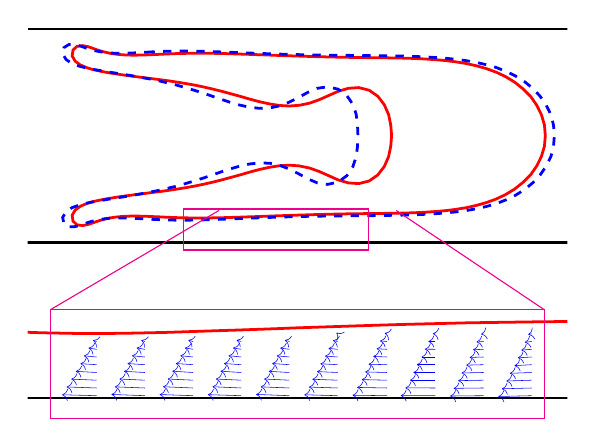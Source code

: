 \begin{tikzpicture}[scale=1.0]

\begin{axis}[
  at = {(0,0)},
  hide axis,
  axis equal image,
  xmin = +38,
  xmax = +50.5,
  ymin = -2.7,
  ymax = +2.5,
%  xtick = \empty,
%  ytick = \empty,
]

% 796th time step in file
%'~/projects/brinkman/vesicle_code/results/choke1VesLong/beta1em3RA0p20/choke1VesData.bin'
\addplot[red,line width=1pt] coordinates{
(4.066e+01,1.867e+00)
(4.064e+01,1.866e+00)
(4.061e+01,1.866e+00)
(4.059e+01,1.865e+00)
(4.056e+01,1.865e+00)
(4.053e+01,1.864e+00)
(4.049e+01,1.864e+00)
(4.044e+01,1.864e+00)
(4.039e+01,1.864e+00)
(4.034e+01,1.866e+00)
(4.028e+01,1.868e+00)
(4.021e+01,1.871e+00)
(4.014e+01,1.877e+00)
(4.006e+01,1.885e+00)
(3.998e+01,1.896e+00)
(3.989e+01,1.911e+00)
(3.98e+01,1.931e+00)
(3.97e+01,1.957e+00)
(3.96e+01,1.989e+00)
(3.95e+01,2.025e+00)
(3.939e+01,2.062e+00)
(3.927e+01,2.084e+00)
(3.914e+01,2.066e+00)
(3.905e+01,1.98e+00)
(3.903e+01,1.846e+00)
(3.91e+01,1.725e+00)
(3.922e+01,1.637e+00)
(3.936e+01,1.577e+00)
(3.95e+01,1.532e+00)
(3.966e+01,1.497e+00)
(3.982e+01,1.466e+00)
(3.999e+01,1.438e+00)
(4.016e+01,1.412e+00)
(4.034e+01,1.388e+00)
(4.052e+01,1.364e+00)
(4.07e+01,1.341e+00)
(4.089e+01,1.317e+00)
(4.109e+01,1.292e+00)
(4.128e+01,1.266e+00)
(4.148e+01,1.236e+00)
(4.168e+01,1.203e+00)
(4.189e+01,1.165e+00)
(4.209e+01,1.123e+00)
(4.23e+01,1.075e+00)
(4.251e+01,1.022e+00)
(4.272e+01,9.65e-01)
(4.294e+01,9.046e-01)
(4.315e+01,8.433e-01)
(4.337e+01,7.847e-01)
(4.36e+01,7.34e-01)
(4.383e+01,6.981e-01)
(4.406e+01,6.85e-01)
(4.429e+01,7.018e-01)
(4.453e+01,7.515e-01)
(4.475e+01,8.304e-01)
(4.497e+01,9.276e-01)
(4.519e+01,1.025e+00)
(4.543e+01,1.096e+00)
(4.567e+01,1.112e+00)
(4.591e+01,1.051e+00)
(4.611e+01,9.117e-01)
(4.626e+01,7.157e-01)
(4.636e+01,4.881e-01)
(4.641e+01,2.465e-01)
(4.643e+01,-1.308e-08)
(4.641e+01,-2.465e-01)
(4.636e+01,-4.881e-01)
(4.626e+01,-7.157e-01)
(4.611e+01,-9.117e-01)
(4.591e+01,-1.051e+00)
(4.567e+01,-1.112e+00)
(4.543e+01,-1.096e+00)
(4.519e+01,-1.025e+00)
(4.497e+01,-9.276e-01)
(4.475e+01,-8.304e-01)
(4.453e+01,-7.515e-01)
(4.429e+01,-7.018e-01)
(4.406e+01,-6.85e-01)
(4.383e+01,-6.981e-01)
(4.36e+01,-7.34e-01)
(4.337e+01,-7.847e-01)
(4.315e+01,-8.433e-01)
(4.294e+01,-9.046e-01)
(4.272e+01,-9.65e-01)
(4.251e+01,-1.022e+00)
(4.23e+01,-1.075e+00)
(4.209e+01,-1.123e+00)
(4.189e+01,-1.165e+00)
(4.168e+01,-1.203e+00)
(4.148e+01,-1.236e+00)
(4.128e+01,-1.266e+00)
(4.109e+01,-1.292e+00)
(4.089e+01,-1.317e+00)
(4.07e+01,-1.341e+00)
(4.052e+01,-1.364e+00)
(4.034e+01,-1.388e+00)
(4.016e+01,-1.412e+00)
(3.999e+01,-1.438e+00)
(3.982e+01,-1.466e+00)
(3.966e+01,-1.497e+00)
(3.95e+01,-1.532e+00)
(3.936e+01,-1.577e+00)
(3.922e+01,-1.637e+00)
(3.91e+01,-1.725e+00)
(3.903e+01,-1.846e+00)
(3.905e+01,-1.98e+00)
(3.914e+01,-2.066e+00)
(3.927e+01,-2.084e+00)
(3.939e+01,-2.062e+00)
(3.95e+01,-2.025e+00)
(3.96e+01,-1.989e+00)
(3.97e+01,-1.957e+00)
(3.98e+01,-1.931e+00)
(3.989e+01,-1.911e+00)
(3.998e+01,-1.896e+00)
(4.006e+01,-1.885e+00)
(4.014e+01,-1.877e+00)
(4.021e+01,-1.871e+00)
(4.028e+01,-1.868e+00)
(4.034e+01,-1.866e+00)
(4.039e+01,-1.864e+00)
(4.044e+01,-1.864e+00)
(4.049e+01,-1.864e+00)
(4.053e+01,-1.864e+00)
(4.056e+01,-1.865e+00)
(4.059e+01,-1.865e+00)
(4.061e+01,-1.866e+00)
(4.064e+01,-1.866e+00)
(4.066e+01,-1.867e+00)
(4.068e+01,-1.867e+00)
(4.07e+01,-1.868e+00)
(4.073e+01,-1.869e+00)
(4.076e+01,-1.87e+00)
(4.079e+01,-1.871e+00)
(4.083e+01,-1.873e+00)
(4.087e+01,-1.875e+00)
(4.092e+01,-1.877e+00)
(4.098e+01,-1.879e+00)
(4.104e+01,-1.882e+00)
(4.111e+01,-1.885e+00)
(4.118e+01,-1.889e+00)
(4.125e+01,-1.892e+00)
(4.134e+01,-1.895e+00)
(4.143e+01,-1.899e+00)
(4.152e+01,-1.902e+00)
(4.162e+01,-1.904e+00)
(4.172e+01,-1.906e+00)
(4.183e+01,-1.908e+00)
(4.195e+01,-1.908e+00)
(4.207e+01,-1.908e+00)
(4.219e+01,-1.907e+00)
(4.232e+01,-1.905e+00)
(4.246e+01,-1.902e+00)
(4.26e+01,-1.899e+00)
(4.275e+01,-1.894e+00)
(4.29e+01,-1.889e+00)
(4.305e+01,-1.884e+00)
(4.321e+01,-1.879e+00)
(4.338e+01,-1.873e+00)
(4.355e+01,-1.867e+00)
(4.372e+01,-1.86e+00)
(4.39e+01,-1.854e+00)
(4.408e+01,-1.848e+00)
(4.426e+01,-1.842e+00)
(4.445e+01,-1.836e+00)
(4.465e+01,-1.83e+00)
(4.484e+01,-1.825e+00)
(4.505e+01,-1.82e+00)
(4.525e+01,-1.815e+00)
(4.546e+01,-1.812e+00)
(4.567e+01,-1.809e+00)
(4.588e+01,-1.806e+00)
(4.61e+01,-1.804e+00)
(4.632e+01,-1.801e+00)
(4.654e+01,-1.798e+00)
(4.676e+01,-1.793e+00)
(4.699e+01,-1.785e+00)
(4.722e+01,-1.774e+00)
(4.745e+01,-1.758e+00)
(4.769e+01,-1.737e+00)
(4.792e+01,-1.708e+00)
(4.816e+01,-1.669e+00)
(4.839e+01,-1.618e+00)
(4.862e+01,-1.553e+00)
(4.885e+01,-1.47e+00)
(4.907e+01,-1.366e+00)
(4.928e+01,-1.238e+00)
(4.947e+01,-1.086e+00)
(4.965e+01,-9.077e-01)
(4.979e+01,-7.058e-01)
(4.99e+01,-4.834e-01)
(4.997e+01,-2.457e-01)
(4.999e+01,1.996e-07)
(4.997e+01,2.457e-01)
(4.99e+01,4.834e-01)
(4.979e+01,7.058e-01)
(4.965e+01,9.077e-01)
(4.947e+01,1.086e+00)
(4.928e+01,1.238e+00)
(4.907e+01,1.366e+00)
(4.885e+01,1.47e+00)
(4.862e+01,1.553e+00)
(4.839e+01,1.618e+00)
(4.816e+01,1.669e+00)
(4.792e+01,1.708e+00)
(4.769e+01,1.737e+00)
(4.745e+01,1.758e+00)
(4.722e+01,1.774e+00)
(4.699e+01,1.785e+00)
(4.676e+01,1.793e+00)
(4.654e+01,1.798e+00)
(4.632e+01,1.801e+00)
(4.61e+01,1.804e+00)
(4.588e+01,1.806e+00)
(4.567e+01,1.809e+00)
(4.546e+01,1.812e+00)
(4.525e+01,1.815e+00)
(4.505e+01,1.82e+00)
(4.484e+01,1.825e+00)
(4.465e+01,1.83e+00)
(4.445e+01,1.836e+00)
(4.426e+01,1.842e+00)
(4.408e+01,1.848e+00)
(4.39e+01,1.854e+00)
(4.372e+01,1.86e+00)
(4.355e+01,1.867e+00)
(4.338e+01,1.873e+00)
(4.321e+01,1.879e+00)
(4.305e+01,1.884e+00)
(4.29e+01,1.889e+00)
(4.275e+01,1.894e+00)
(4.26e+01,1.899e+00)
(4.246e+01,1.902e+00)
(4.232e+01,1.905e+00)
(4.219e+01,1.907e+00)
(4.207e+01,1.908e+00)
(4.195e+01,1.908e+00)
(4.183e+01,1.908e+00)
(4.172e+01,1.906e+00)
(4.162e+01,1.904e+00)
(4.152e+01,1.902e+00)
(4.143e+01,1.899e+00)
(4.134e+01,1.895e+00)
(4.125e+01,1.892e+00)
(4.118e+01,1.889e+00)
(4.111e+01,1.885e+00)
(4.104e+01,1.882e+00)
(4.098e+01,1.879e+00)
(4.092e+01,1.877e+00)
(4.087e+01,1.875e+00)
(4.083e+01,1.873e+00)
(4.079e+01,1.871e+00)
(4.076e+01,1.87e+00)
(4.073e+01,1.869e+00)
(4.07e+01,1.868e+00)
(4.068e+01,1.867e+00)
(4.066e+01,1.867e+00)
};

% 827th time step in file
%'~/projects/brinkman/vesicle_code/results/choke1VesLong/beta0RA0p20/choke1VesData.bin'
\addplot[blue,dashed,line width=1pt] coordinates{
(4.089e+01,1.94e+00)
(4.087e+01,1.939e+00)
(4.085e+01,1.937e+00)
(4.083e+01,1.936e+00)
(4.08e+01,1.934e+00)
(4.076e+01,1.933e+00)
(4.072e+01,1.93e+00)
(4.068e+01,1.928e+00)
(4.063e+01,1.925e+00)
(4.058e+01,1.922e+00)
(4.051e+01,1.919e+00)
(4.045e+01,1.915e+00)
(4.038e+01,1.912e+00)
(4.03e+01,1.909e+00)
(4.022e+01,1.907e+00)
(4.013e+01,1.907e+00)
(4.003e+01,1.908e+00)
(3.993e+01,1.913e+00)
(3.983e+01,1.922e+00)
(3.972e+01,1.936e+00)
(3.96e+01,1.957e+00)
(3.948e+01,1.987e+00)
(3.936e+01,2.025e+00)
(3.924e+01,2.069e+00)
(3.91e+01,2.108e+00)
(3.896e+01,2.113e+00)
(3.884e+01,2.038e+00)
(3.881e+01,1.895e+00)
(3.889e+01,1.762e+00)
(3.902e+01,1.672e+00)
(3.918e+01,1.613e+00)
(3.934e+01,1.57e+00)
(3.951e+01,1.536e+00)
(3.969e+01,1.505e+00)
(3.986e+01,1.475e+00)
(4.005e+01,1.446e+00)
(4.024e+01,1.416e+00)
(4.043e+01,1.384e+00)
(4.062e+01,1.35e+00)
(4.082e+01,1.313e+00)
(4.102e+01,1.272e+00)
(4.122e+01,1.226e+00)
(4.143e+01,1.175e+00)
(4.163e+01,1.119e+00)
(4.184e+01,1.056e+00)
(4.205e+01,9.891e-01)
(4.226e+01,9.178e-01)
(4.247e+01,8.443e-01)
(4.269e+01,7.723e-01)
(4.291e+01,7.073e-01)
(4.314e+01,6.573e-01)
(4.337e+01,6.319e-01)
(4.361e+01,6.408e-01)
(4.384e+01,6.893e-01)
(4.406e+01,7.749e-01)
(4.428e+01,8.859e-01)
(4.449e+01,1.002e+00)
(4.471e+01,1.096e+00)
(4.495e+01,1.13e+00)
(4.519e+01,1.076e+00)
(4.539e+01,9.318e-01)
(4.553e+01,7.261e-01)
(4.561e+01,4.914e-01)
(4.564e+01,2.469e-01)
(4.565e+01,1.222e-08)
(4.564e+01,-2.469e-01)
(4.561e+01,-4.914e-01)
(4.553e+01,-7.261e-01)
(4.539e+01,-9.318e-01)
(4.519e+01,-1.076e+00)
(4.495e+01,-1.13e+00)
(4.471e+01,-1.096e+00)
(4.449e+01,-1.002e+00)
(4.428e+01,-8.859e-01)
(4.406e+01,-7.749e-01)
(4.384e+01,-6.893e-01)
(4.361e+01,-6.408e-01)
(4.337e+01,-6.319e-01)
(4.314e+01,-6.573e-01)
(4.291e+01,-7.073e-01)
(4.269e+01,-7.723e-01)
(4.247e+01,-8.443e-01)
(4.226e+01,-9.178e-01)
(4.205e+01,-9.891e-01)
(4.184e+01,-1.056e+00)
(4.163e+01,-1.119e+00)
(4.143e+01,-1.175e+00)
(4.122e+01,-1.226e+00)
(4.102e+01,-1.272e+00)
(4.082e+01,-1.313e+00)
(4.062e+01,-1.35e+00)
(4.043e+01,-1.384e+00)
(4.024e+01,-1.416e+00)
(4.005e+01,-1.446e+00)
(3.986e+01,-1.475e+00)
(3.969e+01,-1.505e+00)
(3.951e+01,-1.536e+00)
(3.934e+01,-1.57e+00)
(3.918e+01,-1.613e+00)
(3.902e+01,-1.672e+00)
(3.889e+01,-1.762e+00)
(3.881e+01,-1.895e+00)
(3.884e+01,-2.038e+00)
(3.896e+01,-2.113e+00)
(3.91e+01,-2.108e+00)
(3.924e+01,-2.069e+00)
(3.936e+01,-2.025e+00)
(3.948e+01,-1.987e+00)
(3.96e+01,-1.957e+00)
(3.972e+01,-1.936e+00)
(3.983e+01,-1.922e+00)
(3.993e+01,-1.913e+00)
(4.003e+01,-1.908e+00)
(4.013e+01,-1.907e+00)
(4.022e+01,-1.907e+00)
(4.03e+01,-1.909e+00)
(4.038e+01,-1.912e+00)
(4.045e+01,-1.915e+00)
(4.051e+01,-1.919e+00)
(4.058e+01,-1.922e+00)
(4.063e+01,-1.925e+00)
(4.068e+01,-1.928e+00)
(4.072e+01,-1.93e+00)
(4.076e+01,-1.933e+00)
(4.08e+01,-1.934e+00)
(4.083e+01,-1.936e+00)
(4.085e+01,-1.937e+00)
(4.087e+01,-1.939e+00)
(4.089e+01,-1.94e+00)
(4.091e+01,-1.941e+00)
(4.094e+01,-1.942e+00)
(4.096e+01,-1.943e+00)
(4.099e+01,-1.944e+00)
(4.103e+01,-1.946e+00)
(4.106e+01,-1.948e+00)
(4.111e+01,-1.95e+00)
(4.116e+01,-1.951e+00)
(4.121e+01,-1.953e+00)
(4.128e+01,-1.955e+00)
(4.134e+01,-1.956e+00)
(4.141e+01,-1.958e+00)
(4.149e+01,-1.958e+00)
(4.157e+01,-1.959e+00)
(4.166e+01,-1.959e+00)
(4.176e+01,-1.958e+00)
(4.185e+01,-1.956e+00)
(4.196e+01,-1.954e+00)
(4.207e+01,-1.952e+00)
(4.218e+01,-1.948e+00)
(4.231e+01,-1.944e+00)
(4.243e+01,-1.94e+00)
(4.256e+01,-1.935e+00)
(4.27e+01,-1.93e+00)
(4.284e+01,-1.924e+00)
(4.298e+01,-1.919e+00)
(4.313e+01,-1.913e+00)
(4.329e+01,-1.907e+00)
(4.345e+01,-1.901e+00)
(4.361e+01,-1.895e+00)
(4.378e+01,-1.89e+00)
(4.396e+01,-1.884e+00)
(4.413e+01,-1.879e+00)
(4.431e+01,-1.875e+00)
(4.45e+01,-1.87e+00)
(4.469e+01,-1.867e+00)
(4.488e+01,-1.864e+00)
(4.508e+01,-1.861e+00)
(4.528e+01,-1.86e+00)
(4.548e+01,-1.858e+00)
(4.569e+01,-1.857e+00)
(4.59e+01,-1.855e+00)
(4.612e+01,-1.852e+00)
(4.633e+01,-1.849e+00)
(4.655e+01,-1.845e+00)
(4.678e+01,-1.839e+00)
(4.7e+01,-1.832e+00)
(4.723e+01,-1.822e+00)
(4.746e+01,-1.808e+00)
(4.769e+01,-1.791e+00)
(4.792e+01,-1.767e+00)
(4.816e+01,-1.736e+00)
(4.839e+01,-1.696e+00)
(4.862e+01,-1.643e+00)
(4.886e+01,-1.575e+00)
(4.908e+01,-1.488e+00)
(4.93e+01,-1.381e+00)
(4.951e+01,-1.25e+00)
(4.97e+01,-1.093e+00)
(4.987e+01,-9.123e-01)
(5.001e+01,-7.08e-01)
(5.012e+01,-4.841e-01)
(5.018e+01,-2.458e-01)
(5.02e+01,-1.955e-07)
(5.018e+01,2.458e-01)
(5.012e+01,4.841e-01)
(5.001e+01,7.08e-01)
(4.987e+01,9.123e-01)
(4.97e+01,1.093e+00)
(4.951e+01,1.25e+00)
(4.93e+01,1.381e+00)
(4.908e+01,1.488e+00)
(4.886e+01,1.575e+00)
(4.862e+01,1.643e+00)
(4.839e+01,1.696e+00)
(4.816e+01,1.736e+00)
(4.792e+01,1.767e+00)
(4.769e+01,1.791e+00)
(4.746e+01,1.808e+00)
(4.723e+01,1.822e+00)
(4.7e+01,1.832e+00)
(4.678e+01,1.839e+00)
(4.655e+01,1.845e+00)
(4.633e+01,1.849e+00)
(4.612e+01,1.852e+00)
(4.59e+01,1.855e+00)
(4.569e+01,1.857e+00)
(4.548e+01,1.858e+00)
(4.528e+01,1.86e+00)
(4.508e+01,1.861e+00)
(4.488e+01,1.864e+00)
(4.469e+01,1.867e+00)
(4.45e+01,1.87e+00)
(4.431e+01,1.875e+00)
(4.413e+01,1.879e+00)
(4.396e+01,1.884e+00)
(4.378e+01,1.89e+00)
(4.361e+01,1.895e+00)
(4.345e+01,1.901e+00)
(4.329e+01,1.907e+00)
(4.313e+01,1.913e+00)
(4.298e+01,1.919e+00)
(4.284e+01,1.924e+00)
(4.27e+01,1.93e+00)
(4.256e+01,1.935e+00)
(4.243e+01,1.94e+00)
(4.231e+01,1.944e+00)
(4.218e+01,1.948e+00)
(4.207e+01,1.952e+00)
(4.196e+01,1.954e+00)
(4.185e+01,1.956e+00)
(4.176e+01,1.958e+00)
(4.166e+01,1.959e+00)
(4.157e+01,1.959e+00)
(4.149e+01,1.958e+00)
(4.141e+01,1.958e+00)
(4.134e+01,1.956e+00)
(4.128e+01,1.955e+00)
(4.121e+01,1.953e+00)
(4.116e+01,1.951e+00)
(4.111e+01,1.95e+00)
(4.106e+01,1.948e+00)
(4.103e+01,1.946e+00)
(4.099e+01,1.944e+00)
(4.096e+01,1.943e+00)
(4.094e+01,1.942e+00)
(4.091e+01,1.941e+00)
(4.089e+01,1.94e+00)
};

% outer walls
\addplot[black,line width=1pt] coordinates{
  (37,-2.47)
  (51,-2.47)
};
\addplot[black,line width=1pt] coordinates{
  (38,+2.47)
  (51,+2.47)
};

\addplot[magenta] coordinates{
  (41.6,-2.65)
  (45.9,-2.65)
  (45.9,-1.7)
  (41.6,-1.7)
  (41.6,-2.65)
  (45.9,-2.65)
%  (40.0,-2.60)
%  (47.9,-2.60)
%  (47.9,-1.65)
%  (40.0,-1.65)
%  (40.0,-2.60)
%  (47.9,-2.60)
};

\end{axis}

\begin{axis}[
  at = {(0,-15)},
  hide axis,
  axis equal image,
  xmin = +41.4,
  xmax = 46.1,
  ymin = -2.7,
  ymax = -1.6,
%  xtick = \empty,
%  ytick = \empty,
]

%127th time step in file
%'~/projects/brinkman/vesicle_code/results/choke1VesLong/beta1em3RA0p20/choke1VesData.bin'
\addplot[red,line width=1pt] coordinates{
(4.066e+01,1.867e+00)
(4.064e+01,1.866e+00)
(4.061e+01,1.866e+00)
(4.059e+01,1.865e+00)
(4.056e+01,1.865e+00)
(4.053e+01,1.864e+00)
(4.049e+01,1.864e+00)
(4.044e+01,1.864e+00)
(4.039e+01,1.864e+00)
(4.034e+01,1.866e+00)
(4.028e+01,1.868e+00)
(4.021e+01,1.871e+00)
(4.014e+01,1.877e+00)
(4.006e+01,1.885e+00)
(3.998e+01,1.896e+00)
(3.989e+01,1.911e+00)
(3.98e+01,1.931e+00)
(3.97e+01,1.957e+00)
(3.96e+01,1.989e+00)
(3.95e+01,2.025e+00)
(3.939e+01,2.062e+00)
(3.927e+01,2.084e+00)
(3.914e+01,2.066e+00)
(3.905e+01,1.98e+00)
(3.903e+01,1.846e+00)
(3.91e+01,1.725e+00)
(3.922e+01,1.637e+00)
(3.936e+01,1.577e+00)
(3.95e+01,1.532e+00)
(3.966e+01,1.497e+00)
(3.982e+01,1.466e+00)
(3.999e+01,1.438e+00)
(4.016e+01,1.412e+00)
(4.034e+01,1.388e+00)
(4.052e+01,1.364e+00)
(4.07e+01,1.341e+00)
(4.089e+01,1.317e+00)
(4.109e+01,1.292e+00)
(4.128e+01,1.266e+00)
(4.148e+01,1.236e+00)
(4.168e+01,1.203e+00)
(4.189e+01,1.165e+00)
(4.209e+01,1.123e+00)
(4.23e+01,1.075e+00)
(4.251e+01,1.022e+00)
(4.272e+01,9.65e-01)
(4.294e+01,9.046e-01)
(4.315e+01,8.433e-01)
(4.337e+01,7.847e-01)
(4.36e+01,7.34e-01)
(4.383e+01,6.981e-01)
(4.406e+01,6.85e-01)
(4.429e+01,7.018e-01)
(4.453e+01,7.515e-01)
(4.475e+01,8.304e-01)
(4.497e+01,9.276e-01)
(4.519e+01,1.025e+00)
(4.543e+01,1.096e+00)
(4.567e+01,1.112e+00)
(4.591e+01,1.051e+00)
(4.611e+01,9.117e-01)
(4.626e+01,7.157e-01)
(4.636e+01,4.881e-01)
(4.641e+01,2.465e-01)
(4.643e+01,-1.308e-08)
(4.641e+01,-2.465e-01)
(4.636e+01,-4.881e-01)
(4.626e+01,-7.157e-01)
(4.611e+01,-9.117e-01)
(4.591e+01,-1.051e+00)
(4.567e+01,-1.112e+00)
(4.543e+01,-1.096e+00)
(4.519e+01,-1.025e+00)
(4.497e+01,-9.276e-01)
(4.475e+01,-8.304e-01)
(4.453e+01,-7.515e-01)
(4.429e+01,-7.018e-01)
(4.406e+01,-6.85e-01)
(4.383e+01,-6.981e-01)
(4.36e+01,-7.34e-01)
(4.337e+01,-7.847e-01)
(4.315e+01,-8.433e-01)
(4.294e+01,-9.046e-01)
(4.272e+01,-9.65e-01)
(4.251e+01,-1.022e+00)
(4.23e+01,-1.075e+00)
(4.209e+01,-1.123e+00)
(4.189e+01,-1.165e+00)
(4.168e+01,-1.203e+00)
(4.148e+01,-1.236e+00)
(4.128e+01,-1.266e+00)
(4.109e+01,-1.292e+00)
(4.089e+01,-1.317e+00)
(4.07e+01,-1.341e+00)
(4.052e+01,-1.364e+00)
(4.034e+01,-1.388e+00)
(4.016e+01,-1.412e+00)
(3.999e+01,-1.438e+00)
(3.982e+01,-1.466e+00)
(3.966e+01,-1.497e+00)
(3.95e+01,-1.532e+00)
(3.936e+01,-1.577e+00)
(3.922e+01,-1.637e+00)
(3.91e+01,-1.725e+00)
(3.903e+01,-1.846e+00)
(3.905e+01,-1.98e+00)
(3.914e+01,-2.066e+00)
(3.927e+01,-2.084e+00)
(3.939e+01,-2.062e+00)
(3.95e+01,-2.025e+00)
(3.96e+01,-1.989e+00)
(3.97e+01,-1.957e+00)
(3.98e+01,-1.931e+00)
(3.989e+01,-1.911e+00)
(3.998e+01,-1.896e+00)
(4.006e+01,-1.885e+00)
(4.014e+01,-1.877e+00)
(4.021e+01,-1.871e+00)
(4.028e+01,-1.868e+00)
(4.034e+01,-1.866e+00)
(4.039e+01,-1.864e+00)
(4.044e+01,-1.864e+00)
(4.049e+01,-1.864e+00)
(4.053e+01,-1.864e+00)
(4.056e+01,-1.865e+00)
(4.059e+01,-1.865e+00)
(4.061e+01,-1.866e+00)
(4.064e+01,-1.866e+00)
(4.066e+01,-1.867e+00)
(4.068e+01,-1.867e+00)
(4.07e+01,-1.868e+00)
(4.073e+01,-1.869e+00)
(4.076e+01,-1.87e+00)
(4.079e+01,-1.871e+00)
(4.083e+01,-1.873e+00)
(4.087e+01,-1.875e+00)
(4.092e+01,-1.877e+00)
(4.098e+01,-1.879e+00)
(4.104e+01,-1.882e+00)
(4.111e+01,-1.885e+00)
(4.118e+01,-1.889e+00)
(4.125e+01,-1.892e+00)
(4.134e+01,-1.895e+00)
(4.143e+01,-1.899e+00)
(4.152e+01,-1.902e+00)
(4.162e+01,-1.904e+00)
(4.172e+01,-1.906e+00)
(4.183e+01,-1.908e+00)
(4.195e+01,-1.908e+00)
(4.207e+01,-1.908e+00)
(4.219e+01,-1.907e+00)
(4.232e+01,-1.905e+00)
(4.246e+01,-1.902e+00)
(4.26e+01,-1.899e+00)
(4.275e+01,-1.894e+00)
(4.29e+01,-1.889e+00)
(4.305e+01,-1.884e+00)
(4.321e+01,-1.879e+00)
(4.338e+01,-1.873e+00)
(4.355e+01,-1.867e+00)
(4.372e+01,-1.86e+00)
(4.39e+01,-1.854e+00)
(4.408e+01,-1.848e+00)
(4.426e+01,-1.842e+00)
(4.445e+01,-1.836e+00)
(4.465e+01,-1.83e+00)
(4.484e+01,-1.825e+00)
(4.505e+01,-1.82e+00)
(4.525e+01,-1.815e+00)
(4.546e+01,-1.812e+00)
(4.567e+01,-1.809e+00)
(4.588e+01,-1.806e+00)
(4.61e+01,-1.804e+00)
(4.632e+01,-1.801e+00)
(4.654e+01,-1.798e+00)
(4.676e+01,-1.793e+00)
(4.699e+01,-1.785e+00)
(4.722e+01,-1.774e+00)
(4.745e+01,-1.758e+00)
(4.769e+01,-1.737e+00)
(4.792e+01,-1.708e+00)
(4.816e+01,-1.669e+00)
(4.839e+01,-1.618e+00)
(4.862e+01,-1.553e+00)
(4.885e+01,-1.47e+00)
(4.907e+01,-1.366e+00)
(4.928e+01,-1.238e+00)
(4.947e+01,-1.086e+00)
(4.965e+01,-9.077e-01)
(4.979e+01,-7.058e-01)
(4.99e+01,-4.834e-01)
(4.997e+01,-2.457e-01)
(4.999e+01,1.996e-07)
(4.997e+01,2.457e-01)
(4.99e+01,4.834e-01)
(4.979e+01,7.058e-01)
(4.965e+01,9.077e-01)
(4.947e+01,1.086e+00)
(4.928e+01,1.238e+00)
(4.907e+01,1.366e+00)
(4.885e+01,1.47e+00)
(4.862e+01,1.553e+00)
(4.839e+01,1.618e+00)
(4.816e+01,1.669e+00)
(4.792e+01,1.708e+00)
(4.769e+01,1.737e+00)
(4.745e+01,1.758e+00)
(4.722e+01,1.774e+00)
(4.699e+01,1.785e+00)
(4.676e+01,1.793e+00)
(4.654e+01,1.798e+00)
(4.632e+01,1.801e+00)
(4.61e+01,1.804e+00)
(4.588e+01,1.806e+00)
(4.567e+01,1.809e+00)
(4.546e+01,1.812e+00)
(4.525e+01,1.815e+00)
(4.505e+01,1.82e+00)
(4.484e+01,1.825e+00)
(4.465e+01,1.83e+00)
(4.445e+01,1.836e+00)
(4.426e+01,1.842e+00)
(4.408e+01,1.848e+00)
(4.39e+01,1.854e+00)
(4.372e+01,1.86e+00)
(4.355e+01,1.867e+00)
(4.338e+01,1.873e+00)
(4.321e+01,1.879e+00)
(4.305e+01,1.884e+00)
(4.29e+01,1.889e+00)
(4.275e+01,1.894e+00)
(4.26e+01,1.899e+00)
(4.246e+01,1.902e+00)
(4.232e+01,1.905e+00)
(4.219e+01,1.907e+00)
(4.207e+01,1.908e+00)
(4.195e+01,1.908e+00)
(4.183e+01,1.908e+00)
(4.172e+01,1.906e+00)
(4.162e+01,1.904e+00)
(4.152e+01,1.902e+00)
(4.143e+01,1.899e+00)
(4.134e+01,1.895e+00)
(4.125e+01,1.892e+00)
(4.118e+01,1.889e+00)
(4.111e+01,1.885e+00)
(4.104e+01,1.882e+00)
(4.098e+01,1.879e+00)
(4.092e+01,1.877e+00)
(4.087e+01,1.875e+00)
(4.083e+01,1.873e+00)
(4.079e+01,1.871e+00)
(4.076e+01,1.87e+00)
(4.073e+01,1.869e+00)
(4.07e+01,1.868e+00)
(4.068e+01,1.867e+00)
(4.066e+01,1.867e+00)
};

% outer wall
\addplot[black,line width=1pt] coordinates{
  (40,-2.47)
  (47,-2.47)
};

\addplot[blue,->,line width=0.2pt] coordinates{
(4.2e+01,-2.45e+00)
(4.17e+01,-2.442e+00)
};

\addplot[blue,->,line width=0.2pt] coordinates{
(4.2e+01,-2.383e+00)
(4.174e+01,-2.374e+00)
};

\addplot[blue,->,line width=0.2pt] coordinates{
(4.2e+01,-2.315e+00)
(4.178e+01,-2.306e+00)
};

\addplot[blue,->,line width=0.2pt] coordinates{
(4.2e+01,-2.248e+00)
(4.182e+01,-2.238e+00)
};

\addplot[blue,->,line width=0.2pt] coordinates{
(4.2e+01,-2.18e+00)
(4.186e+01,-2.171e+00)
};

\addplot[blue,->,line width=0.2pt] coordinates{
(4.2e+01,-2.113e+00)
(4.189e+01,-2.103e+00)
};

\addplot[blue,->,line width=0.2pt] coordinates{
(4.2e+01,-2.046e+00)
(4.193e+01,-2.035e+00)
};

\addplot[blue,->,line width=0.2pt] coordinates{
(4.2e+01,-1.978e+00)
(4.197e+01,-1.968e+00)
};

%\addplot[blue,->,line width=0.2pt] coordinates{
%(4.2e+01,-1.911e+00)
%(4.201e+01,-1.9e+00)
%};

%\addplot[blue,->,line width=0.2pt] coordinates{
%(4.2e+01,-1.844e+00)
%(4.201e+01,-1.833e+00)
%};

\addplot[blue,->,line width=0.2pt] coordinates{
(4.242e+01,-2.45e+00)
(4.213e+01,-2.439e+00)
};

\addplot[blue,->,line width=0.2pt] coordinates{
(4.242e+01,-2.383e+00)
(4.216e+01,-2.373e+00)
};

\addplot[blue,->,line width=0.2pt] coordinates{
(4.242e+01,-2.315e+00)
(4.22e+01,-2.305e+00)
};

\addplot[blue,->,line width=0.2pt] coordinates{
(4.242e+01,-2.248e+00)
(4.224e+01,-2.238e+00)
};

\addplot[blue,->,line width=0.2pt] coordinates{
(4.242e+01,-2.18e+00)
(4.227e+01,-2.17e+00)
};

\addplot[blue,->,line width=0.2pt] coordinates{
(4.242e+01,-2.113e+00)
(4.231e+01,-2.102e+00)
};

\addplot[blue,->,line width=0.2pt] coordinates{
(4.242e+01,-2.046e+00)
(4.235e+01,-2.034e+00)
};

\addplot[blue,->,line width=0.2pt] coordinates{
(4.242e+01,-1.978e+00)
(4.239e+01,-1.967e+00)
};

%\addplot[blue,->,line width=0.2pt] coordinates{
%(4.242e+01,-1.911e+00)
%(4.242e+01,-1.899e+00)
%};

%\addplot[blue,->,line width=0.2pt] coordinates{
%(4.242e+01,-1.844e+00)
%(4.243e+01,-1.832e+00)
%};

\addplot[blue,->,line width=0.2pt] coordinates{
(4.284e+01,-2.45e+00)
(4.255e+01,-2.44e+00)
};

\addplot[blue,->,line width=0.2pt] coordinates{
(4.284e+01,-2.383e+00)
(4.258e+01,-2.372e+00)
};

\addplot[blue,->,line width=0.2pt] coordinates{
(4.284e+01,-2.315e+00)
(4.262e+01,-2.305e+00)
};

\addplot[blue,->,line width=0.2pt] coordinates{
(4.284e+01,-2.248e+00)
(4.266e+01,-2.237e+00)
};

\addplot[blue,->,line width=0.2pt] coordinates{
(4.284e+01,-2.18e+00)
(4.269e+01,-2.17e+00)
};

\addplot[blue,->,line width=0.2pt] coordinates{
(4.284e+01,-2.113e+00)
(4.273e+01,-2.102e+00)
};

\addplot[blue,->,line width=0.2pt] coordinates{
(4.284e+01,-2.046e+00)
(4.277e+01,-2.034e+00)
};

\addplot[blue,->,line width=0.2pt] coordinates{
(4.284e+01,-1.978e+00)
(4.28e+01,-1.966e+00)
};

%\addplot[blue,->,line width=0.2pt] coordinates{
%(4.284e+01,-1.911e+00)
%(4.284e+01,-1.898e+00)
%};

%\addplot[blue,->,line width=0.2pt] coordinates{
%(4.284e+01,-1.844e+00)
%(4.285e+01,-1.831e+00)
%};

\addplot[blue,->,line width=0.2pt] coordinates{
(4.326e+01,-2.45e+00)
(4.297e+01,-2.441e+00)
};

\addplot[blue,->,line width=0.2pt] coordinates{
(4.326e+01,-2.383e+00)
(4.301e+01,-2.372e+00)
};

\addplot[blue,->,line width=0.2pt] coordinates{
(4.326e+01,-2.315e+00)
(4.304e+01,-2.305e+00)
};

\addplot[blue,->,line width=0.2pt] coordinates{
(4.326e+01,-2.248e+00)
(4.308e+01,-2.237e+00)
};

\addplot[blue,->,line width=0.2pt] coordinates{
(4.326e+01,-2.18e+00)
(4.311e+01,-2.17e+00)
};

\addplot[blue,->,line width=0.2pt] coordinates{
(4.326e+01,-2.113e+00)
(4.315e+01,-2.102e+00)
};

\addplot[blue,->,line width=0.2pt] coordinates{
(4.326e+01,-2.046e+00)
(4.319e+01,-2.034e+00)
};

\addplot[blue,->,line width=0.2pt] coordinates{
(4.326e+01,-1.978e+00)
(4.322e+01,-1.966e+00)
};

%\addplot[blue,->,line width=0.2pt] coordinates{
%(4.326e+01,-1.911e+00)
%(4.326e+01,-1.898e+00)
%};

%\addplot[blue,->,line width=0.2pt] coordinates{
%(4.326e+01,-1.844e+00)
%(4.328e+01,-1.831e+00)
%};

\addplot[blue,->,line width=0.2pt] coordinates{
(4.368e+01,-2.45e+00)
(4.339e+01,-2.439e+00)
};

\addplot[blue,->,line width=0.2pt] coordinates{
(4.368e+01,-2.383e+00)
(4.343e+01,-2.373e+00)
};

\addplot[blue,->,line width=0.2pt] coordinates{
(4.368e+01,-2.315e+00)
(4.346e+01,-2.305e+00)
};

\addplot[blue,->,line width=0.2pt] coordinates{
(4.368e+01,-2.248e+00)
(4.35e+01,-2.238e+00)
};

\addplot[blue,->,line width=0.2pt] coordinates{
(4.368e+01,-2.18e+00)
(4.353e+01,-2.17e+00)
};

\addplot[blue,->,line width=0.2pt] coordinates{
(4.368e+01,-2.113e+00)
(4.357e+01,-2.103e+00)
};

\addplot[blue,->,line width=0.2pt] coordinates{
(4.368e+01,-2.046e+00)
(4.36e+01,-2.035e+00)
};

\addplot[blue,->,line width=0.2pt] coordinates{
(4.368e+01,-1.978e+00)
(4.364e+01,-1.967e+00)
};

%\addplot[blue,->,line width=0.2pt] coordinates{
%(4.368e+01,-1.911e+00)
%(4.367e+01,-1.899e+00)
%};

%\addplot[blue,->,line width=0.2pt] coordinates{
%(4.368e+01,-1.844e+00)
%(4.37e+01,-1.831e+00)
%};

\addplot[blue,->,line width=0.2pt] coordinates{
(4.41e+01,-2.45e+00)
(4.381e+01,-2.442e+00)
};

\addplot[blue,->,line width=0.2pt] coordinates{
(4.41e+01,-2.383e+00)
(4.385e+01,-2.375e+00)
};

\addplot[blue,->,line width=0.2pt] coordinates{
(4.41e+01,-2.315e+00)
(4.388e+01,-2.307e+00)
};

\addplot[blue,->,line width=0.2pt] coordinates{
(4.41e+01,-2.248e+00)
(4.392e+01,-2.24e+00)
};

\addplot[blue,->,line width=0.2pt] coordinates{
(4.41e+01,-2.18e+00)
(4.395e+01,-2.172e+00)
};

\addplot[blue,->,line width=0.2pt] coordinates{
(4.41e+01,-2.113e+00)
(4.399e+01,-2.105e+00)
};

\addplot[blue,->,line width=0.2pt] coordinates{
(4.41e+01,-2.046e+00)
(4.402e+01,-2.038e+00)
};

\addplot[blue,->,line width=0.2pt] coordinates{
(4.41e+01,-1.978e+00)
(4.406e+01,-1.97e+00)
};

\addplot[blue,->,line width=0.2pt] coordinates{
(4.41e+01,-1.911e+00)
(4.409e+01,-1.902e+00)
};

%\addplot[blue,->,line width=0.2pt] coordinates{
%(4.41e+01,-1.844e+00)
%(4.412e+01,-1.834e+00)
%};

\addplot[blue,->,line width=0.2pt] coordinates{
(4.453e+01,-2.45e+00)
(4.423e+01,-2.446e+00)
};

\addplot[blue,->,line width=0.2pt] coordinates{
(4.453e+01,-2.383e+00)
(4.427e+01,-2.378e+00)
};

\addplot[blue,->,line width=0.2pt] coordinates{
(4.453e+01,-2.315e+00)
(4.431e+01,-2.31e+00)
};

\addplot[blue,->,line width=0.2pt] coordinates{
(4.453e+01,-2.248e+00)
(4.434e+01,-2.243e+00)
};

\addplot[blue,->,line width=0.2pt] coordinates{
(4.453e+01,-2.18e+00)
(4.437e+01,-2.176e+00)
};

\addplot[blue,->,line width=0.2pt] coordinates{
(4.453e+01,-2.113e+00)
(4.441e+01,-2.108e+00)
};

\addplot[blue,->,line width=0.2pt] coordinates{
(4.453e+01,-2.046e+00)
(4.444e+01,-2.041e+00)
};

\addplot[blue,->,line width=0.2pt] coordinates{
(4.453e+01,-1.978e+00)
(4.447e+01,-1.973e+00)
};

\addplot[blue,->,line width=0.2pt] coordinates{
(4.453e+01,-1.911e+00)
(4.451e+01,-1.906e+00)
};

%\addplot[blue,->,line width=0.2pt] coordinates{
%(4.453e+01,-1.844e+00)
%(4.454e+01,-1.838e+00)
%};

\addplot[blue,->,line width=0.2pt] coordinates{
(4.495e+01,-2.45e+00)
(4.465e+01,-2.449e+00)
};

\addplot[blue,->,line width=0.2pt] coordinates{
(4.495e+01,-2.383e+00)
(4.469e+01,-2.382e+00)
};

\addplot[blue,->,line width=0.2pt] coordinates{
(4.495e+01,-2.315e+00)
(4.473e+01,-2.315e+00)
};

\addplot[blue,->,line width=0.2pt] coordinates{
(4.495e+01,-2.248e+00)
(4.476e+01,-2.248e+00)
};

\addplot[blue,->,line width=0.2pt] coordinates{
(4.495e+01,-2.18e+00)
(4.479e+01,-2.18e+00)
};

\addplot[blue,->,line width=0.2pt] coordinates{
(4.495e+01,-2.113e+00)
(4.483e+01,-2.113e+00)
};

\addplot[blue,->,line width=0.2pt] coordinates{
(4.495e+01,-2.046e+00)
(4.486e+01,-2.045e+00)
};

\addplot[blue,->,line width=0.2pt] coordinates{
(4.495e+01,-1.978e+00)
(4.489e+01,-1.978e+00)
};

\addplot[blue,->,line width=0.2pt] coordinates{
(4.495e+01,-1.911e+00)
(4.493e+01,-1.91e+00)
};

%\addplot[blue,->,line width=0.2pt] coordinates{
%(4.495e+01,-1.844e+00)
%(4.496e+01,-1.842e+00)
%};

\addplot[blue,->,line width=0.2pt] coordinates{
(4.537e+01,-2.45e+00)
(4.508e+01,-2.453e+00)
};

\addplot[blue,->,line width=0.2pt] coordinates{
(4.537e+01,-2.383e+00)
(4.511e+01,-2.386e+00)
};

\addplot[blue,->,line width=0.2pt] coordinates{
(4.537e+01,-2.315e+00)
(4.515e+01,-2.319e+00)
};

\addplot[blue,->,line width=0.2pt] coordinates{
(4.537e+01,-2.248e+00)
(4.518e+01,-2.252e+00)
};

\addplot[blue,->,line width=0.2pt] coordinates{
(4.537e+01,-2.18e+00)
(4.522e+01,-2.184e+00)
};

\addplot[blue,->,line width=0.2pt] coordinates{
(4.537e+01,-2.113e+00)
(4.525e+01,-2.117e+00)
};

\addplot[blue,->,line width=0.2pt] coordinates{
(4.537e+01,-2.046e+00)
(4.528e+01,-2.05e+00)
};

\addplot[blue,->,line width=0.2pt] coordinates{
(4.537e+01,-1.978e+00)
(4.531e+01,-1.982e+00)
};

\addplot[blue,->,line width=0.2pt] coordinates{
(4.537e+01,-1.911e+00)
(4.535e+01,-1.914e+00)
};
%
%\addplot[blue,->,line width=0.2pt] coordinates{
%(4.537e+01,-1.844e+00)
%(4.537e+01,-1.846e+00)
%};

\addplot[blue,->,line width=0.2pt] coordinates{
(4.579e+01,-2.45e+00)
(4.55e+01,-2.457e+00)
};

\addplot[blue,->,line width=0.2pt] coordinates{
(4.579e+01,-2.383e+00)
(4.553e+01,-2.39e+00)
};

\addplot[blue,->,line width=0.2pt] coordinates{
(4.579e+01,-2.315e+00)
(4.557e+01,-2.322e+00)
};

\addplot[blue,->,line width=0.2pt] coordinates{
(4.579e+01,-2.248e+00)
(4.56e+01,-2.255e+00)
};

\addplot[blue,->,line width=0.2pt] coordinates{
(4.579e+01,-2.18e+00)
(4.564e+01,-2.188e+00)
};

\addplot[blue,->,line width=0.2pt] coordinates{
(4.579e+01,-2.113e+00)
(4.567e+01,-2.12e+00)
};

\addplot[blue,->,line width=0.2pt] coordinates{
(4.579e+01,-2.046e+00)
(4.57e+01,-2.053e+00)
};

\addplot[blue,->,line width=0.2pt] coordinates{
(4.579e+01,-1.978e+00)
(4.573e+01,-1.985e+00)
};

\addplot[blue,->,line width=0.2pt] coordinates{
(4.579e+01,-1.911e+00)
(4.576e+01,-1.918e+00)
};

%\addplot[blue,->,line width=0.2pt] coordinates{
%(4.579e+01,-1.844e+00)
%(4.579e+01,-1.85e+00)
%};

\addplot[magenta] coordinates{
  (41.6,-2.65)
  (45.9,-2.65)
  (45.9,-1.7)
  (41.6,-1.7)
  (41.6,-2.65)
  (45.9,-2.65)
};


\end{axis}

\draw[magenta] (+0.29,-0.73)--(2.43,0.53);

\draw[magenta] (+6.56,-0.73)--(4.68,0.53);

\end{tikzpicture}
